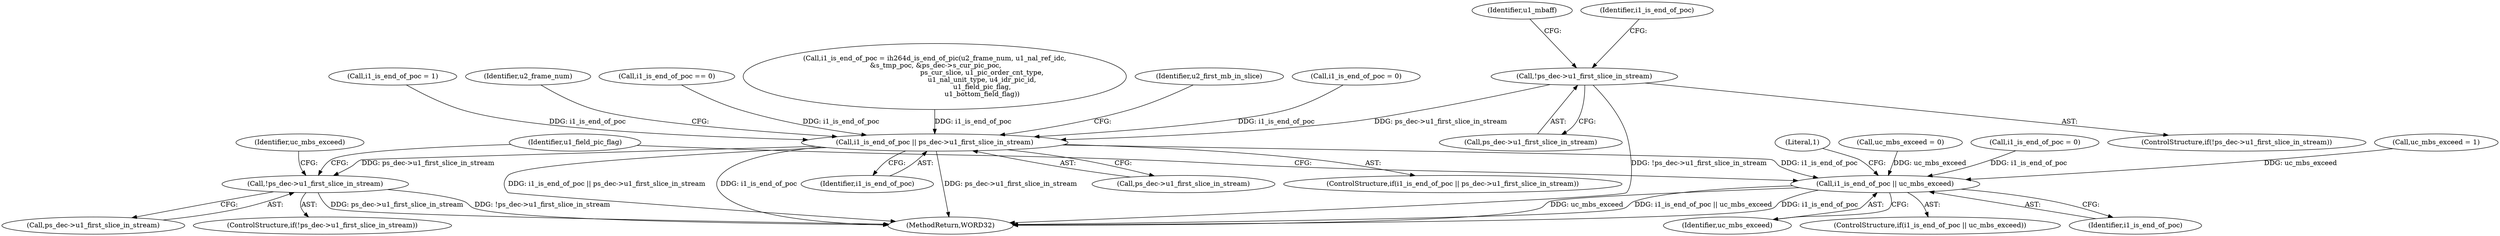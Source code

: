 digraph "0_Android_a78887bcffbc2995cf9ed72e0697acf560875e9e_2@pointer" {
"1000743" [label="(Call,!ps_dec->u1_first_slice_in_stream)"];
"1000807" [label="(Call,i1_is_end_of_poc || ps_dec->u1_first_slice_in_stream)"];
"1001158" [label="(Call,!ps_dec->u1_first_slice_in_stream)"];
"1001190" [label="(Call,i1_is_end_of_poc || uc_mbs_exceed)"];
"1000809" [label="(Call,ps_dec->u1_first_slice_in_stream)"];
"1000744" [label="(Call,ps_dec->u1_first_slice_in_stream)"];
"1001165" [label="(Identifier,uc_mbs_exceed)"];
"1000796" [label="(Identifier,u1_mbaff)"];
"1000806" [label="(ControlStructure,if(i1_is_end_of_poc || ps_dec->u1_first_slice_in_stream))"];
"1000808" [label="(Identifier,i1_is_end_of_poc)"];
"1001192" [label="(Identifier,uc_mbs_exceed)"];
"1001158" [label="(Call,!ps_dec->u1_first_slice_in_stream)"];
"1001159" [label="(Call,ps_dec->u1_first_slice_in_stream)"];
"1001189" [label="(ControlStructure,if(i1_is_end_of_poc || uc_mbs_exceed))"];
"1001196" [label="(Literal,1)"];
"1000783" [label="(Call,i1_is_end_of_poc = 1)"];
"1001164" [label="(Call,uc_mbs_exceed = 0)"];
"1001191" [label="(Identifier,i1_is_end_of_poc)"];
"1002571" [label="(MethodReturn,WORD32)"];
"1000742" [label="(ControlStructure,if(!ps_dec->u1_first_slice_in_stream))"];
"1000816" [label="(Identifier,u2_frame_num)"];
"1000807" [label="(Call,i1_is_end_of_poc || ps_dec->u1_first_slice_in_stream)"];
"1000772" [label="(Call,i1_is_end_of_poc == 0)"];
"1000749" [label="(Identifier,i1_is_end_of_poc)"];
"1000748" [label="(Call,i1_is_end_of_poc = ih264d_is_end_of_pic(u2_frame_num, u1_nal_ref_idc,\n &s_tmp_poc, &ps_dec->s_cur_pic_poc,\n                                            ps_cur_slice, u1_pic_order_cnt_type,\n                                            u1_nal_unit_type, u4_idr_pic_id,\n                                            u1_field_pic_flag,\n                                            u1_bottom_field_flag))"];
"1001134" [label="(Call,i1_is_end_of_poc = 0)"];
"1001186" [label="(Call,uc_mbs_exceed = 1)"];
"1001190" [label="(Call,i1_is_end_of_poc || uc_mbs_exceed)"];
"1000743" [label="(Call,!ps_dec->u1_first_slice_in_stream)"];
"1001004" [label="(Identifier,u2_first_mb_in_slice)"];
"1000739" [label="(Call,i1_is_end_of_poc = 0)"];
"1001157" [label="(ControlStructure,if(!ps_dec->u1_first_slice_in_stream))"];
"1001242" [label="(Identifier,u1_field_pic_flag)"];
"1000743" -> "1000742"  [label="AST: "];
"1000743" -> "1000744"  [label="CFG: "];
"1000744" -> "1000743"  [label="AST: "];
"1000749" -> "1000743"  [label="CFG: "];
"1000796" -> "1000743"  [label="CFG: "];
"1000743" -> "1002571"  [label="DDG: !ps_dec->u1_first_slice_in_stream"];
"1000743" -> "1000807"  [label="DDG: ps_dec->u1_first_slice_in_stream"];
"1000807" -> "1000806"  [label="AST: "];
"1000807" -> "1000808"  [label="CFG: "];
"1000807" -> "1000809"  [label="CFG: "];
"1000808" -> "1000807"  [label="AST: "];
"1000809" -> "1000807"  [label="AST: "];
"1000816" -> "1000807"  [label="CFG: "];
"1001004" -> "1000807"  [label="CFG: "];
"1000807" -> "1002571"  [label="DDG: i1_is_end_of_poc || ps_dec->u1_first_slice_in_stream"];
"1000807" -> "1002571"  [label="DDG: i1_is_end_of_poc"];
"1000807" -> "1002571"  [label="DDG: ps_dec->u1_first_slice_in_stream"];
"1000772" -> "1000807"  [label="DDG: i1_is_end_of_poc"];
"1000748" -> "1000807"  [label="DDG: i1_is_end_of_poc"];
"1000783" -> "1000807"  [label="DDG: i1_is_end_of_poc"];
"1000739" -> "1000807"  [label="DDG: i1_is_end_of_poc"];
"1000807" -> "1001158"  [label="DDG: ps_dec->u1_first_slice_in_stream"];
"1000807" -> "1001190"  [label="DDG: i1_is_end_of_poc"];
"1001158" -> "1001157"  [label="AST: "];
"1001158" -> "1001159"  [label="CFG: "];
"1001159" -> "1001158"  [label="AST: "];
"1001165" -> "1001158"  [label="CFG: "];
"1001242" -> "1001158"  [label="CFG: "];
"1001158" -> "1002571"  [label="DDG: ps_dec->u1_first_slice_in_stream"];
"1001158" -> "1002571"  [label="DDG: !ps_dec->u1_first_slice_in_stream"];
"1001190" -> "1001189"  [label="AST: "];
"1001190" -> "1001191"  [label="CFG: "];
"1001190" -> "1001192"  [label="CFG: "];
"1001191" -> "1001190"  [label="AST: "];
"1001192" -> "1001190"  [label="AST: "];
"1001196" -> "1001190"  [label="CFG: "];
"1001242" -> "1001190"  [label="CFG: "];
"1001190" -> "1002571"  [label="DDG: uc_mbs_exceed"];
"1001190" -> "1002571"  [label="DDG: i1_is_end_of_poc || uc_mbs_exceed"];
"1001190" -> "1002571"  [label="DDG: i1_is_end_of_poc"];
"1001134" -> "1001190"  [label="DDG: i1_is_end_of_poc"];
"1001164" -> "1001190"  [label="DDG: uc_mbs_exceed"];
"1001186" -> "1001190"  [label="DDG: uc_mbs_exceed"];
}
